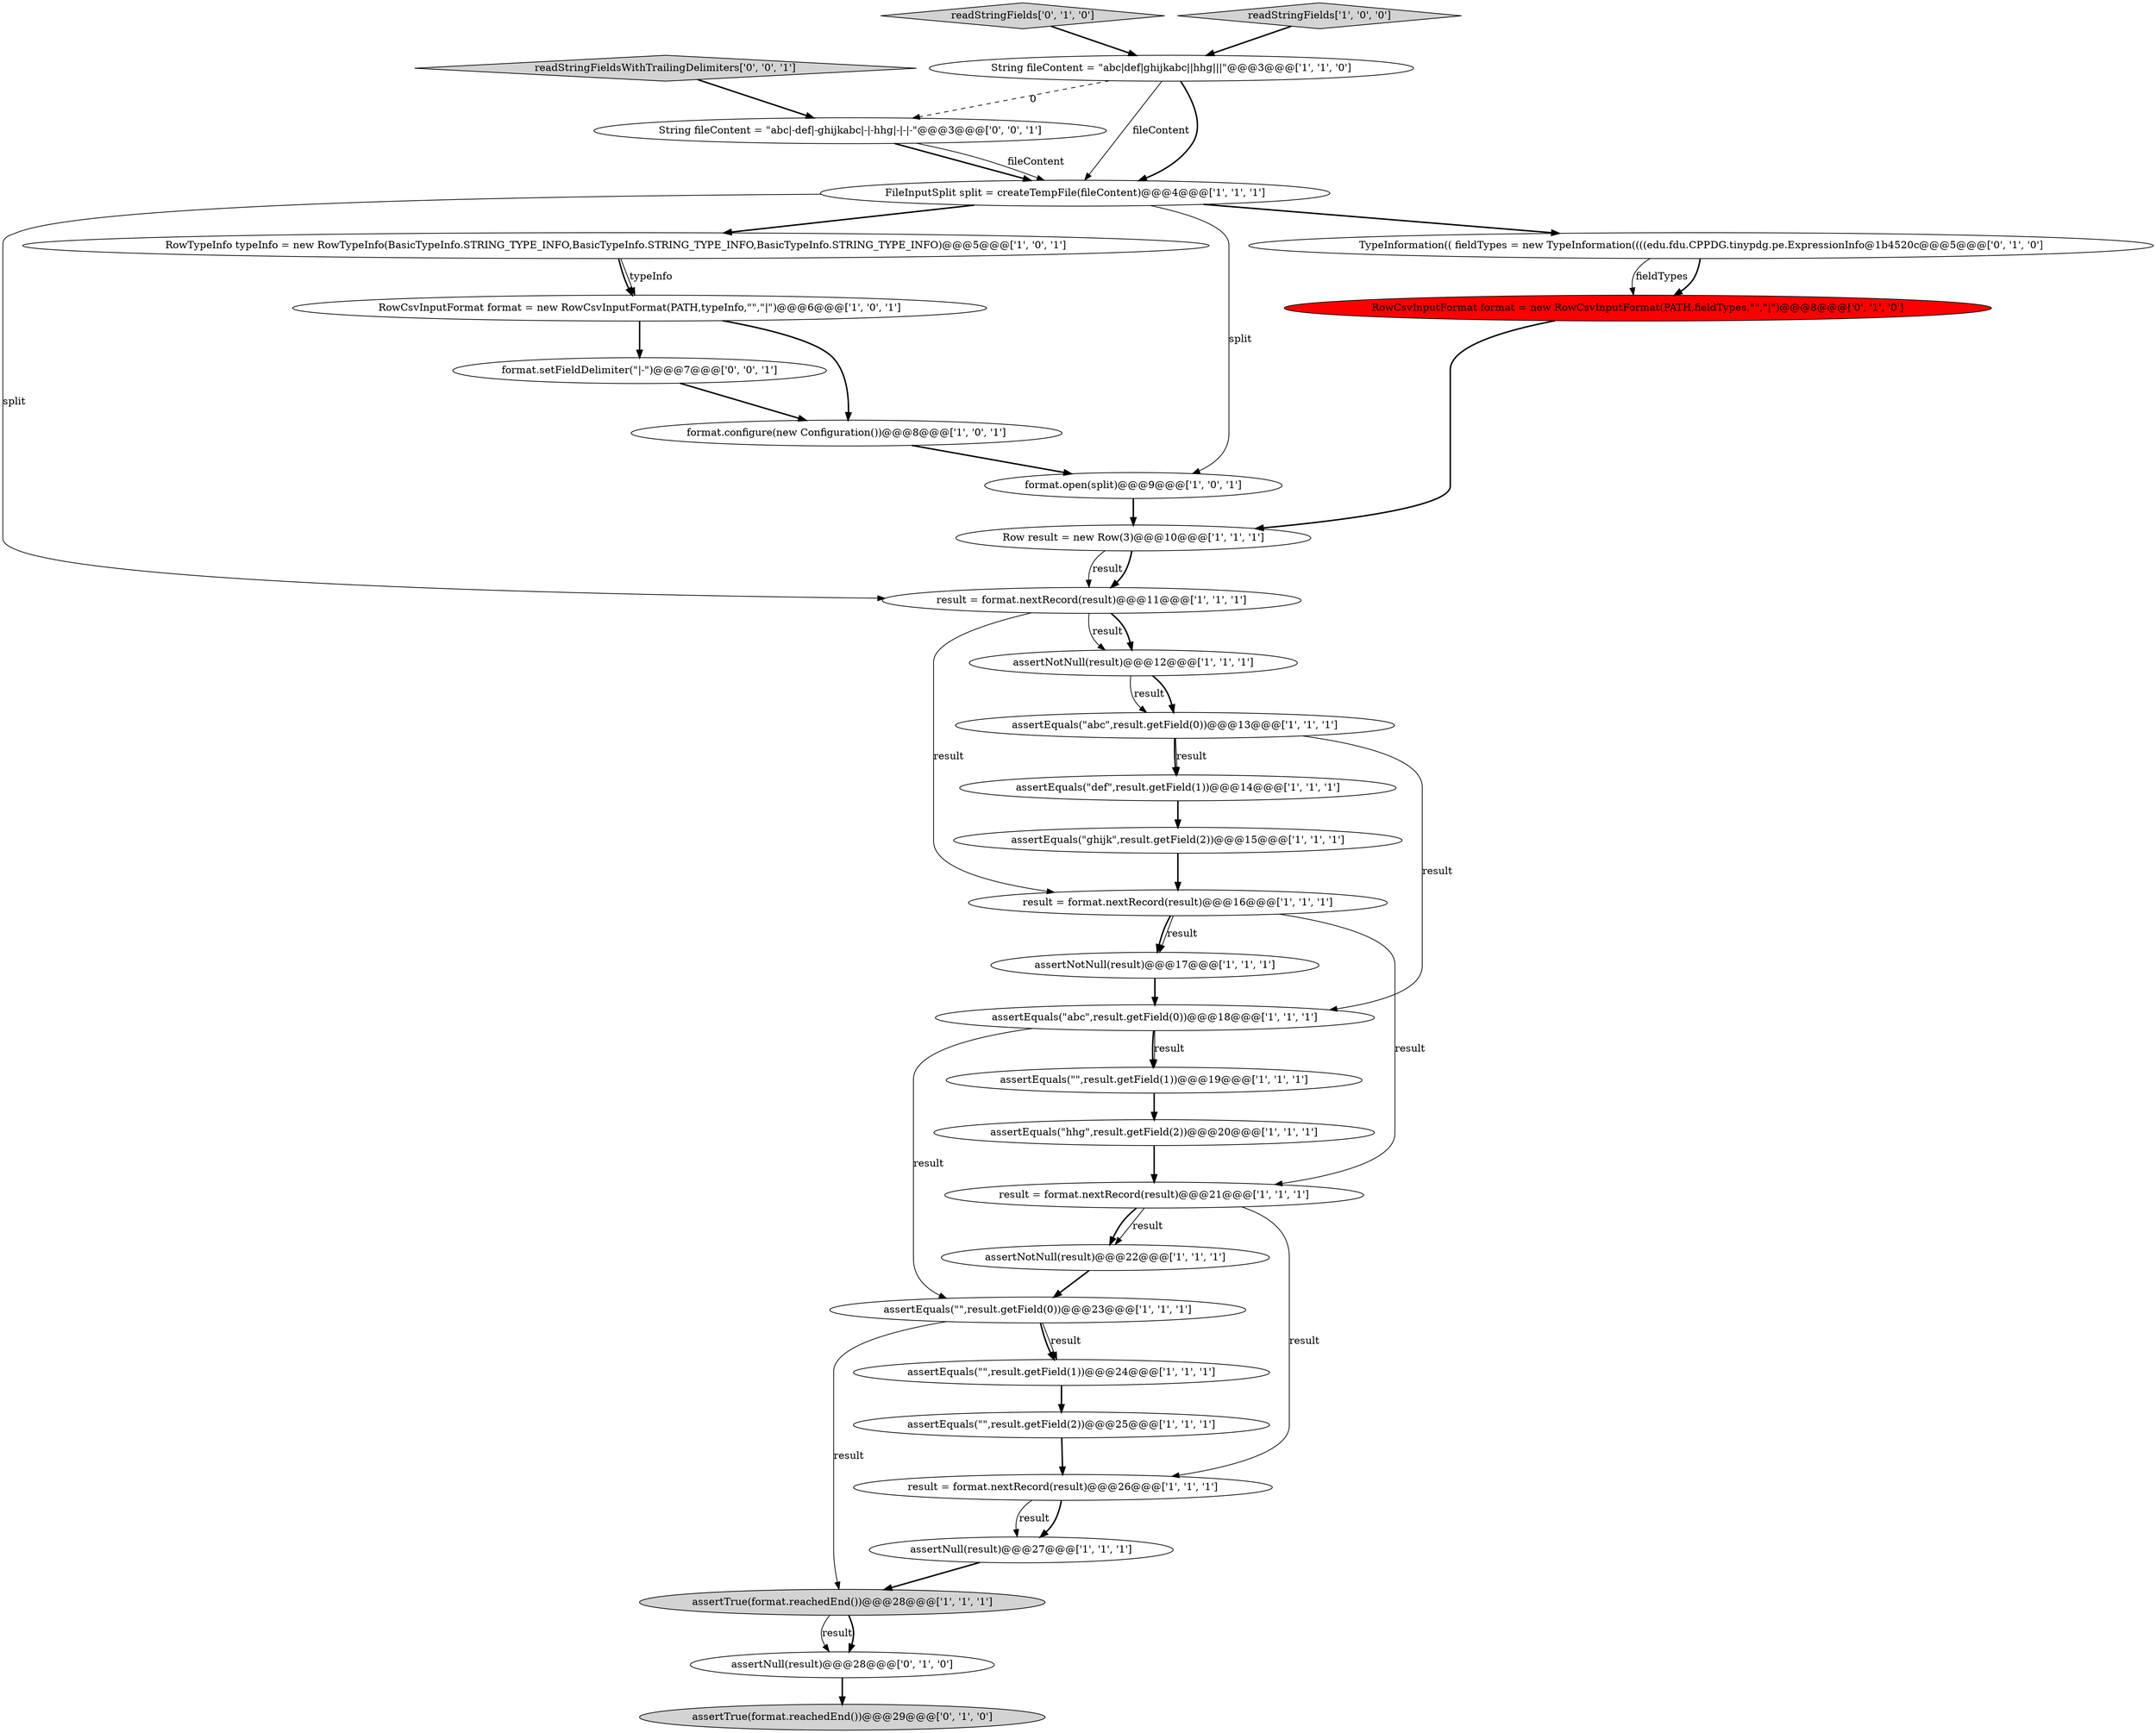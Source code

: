 digraph {
15 [style = filled, label = "assertEquals(\"\",result.getField(1))@@@19@@@['1', '1', '1']", fillcolor = white, shape = ellipse image = "AAA0AAABBB1BBB"];
29 [style = filled, label = "assertTrue(format.reachedEnd())@@@29@@@['0', '1', '0']", fillcolor = lightgray, shape = ellipse image = "AAA0AAABBB2BBB"];
33 [style = filled, label = "format.setFieldDelimiter(\"|-\")@@@7@@@['0', '0', '1']", fillcolor = white, shape = ellipse image = "AAA0AAABBB3BBB"];
2 [style = filled, label = "assertNotNull(result)@@@17@@@['1', '1', '1']", fillcolor = white, shape = ellipse image = "AAA0AAABBB1BBB"];
6 [style = filled, label = "assertEquals(\"abc\",result.getField(0))@@@18@@@['1', '1', '1']", fillcolor = white, shape = ellipse image = "AAA0AAABBB1BBB"];
20 [style = filled, label = "format.configure(new Configuration())@@@8@@@['1', '0', '1']", fillcolor = white, shape = ellipse image = "AAA0AAABBB1BBB"];
27 [style = filled, label = "readStringFields['0', '1', '0']", fillcolor = lightgray, shape = diamond image = "AAA0AAABBB2BBB"];
19 [style = filled, label = "assertEquals(\"def\",result.getField(1))@@@14@@@['1', '1', '1']", fillcolor = white, shape = ellipse image = "AAA0AAABBB1BBB"];
8 [style = filled, label = "assertEquals(\"abc\",result.getField(0))@@@13@@@['1', '1', '1']", fillcolor = white, shape = ellipse image = "AAA0AAABBB1BBB"];
18 [style = filled, label = "assertNotNull(result)@@@12@@@['1', '1', '1']", fillcolor = white, shape = ellipse image = "AAA0AAABBB1BBB"];
17 [style = filled, label = "result = format.nextRecord(result)@@@11@@@['1', '1', '1']", fillcolor = white, shape = ellipse image = "AAA0AAABBB1BBB"];
21 [style = filled, label = "assertNull(result)@@@27@@@['1', '1', '1']", fillcolor = white, shape = ellipse image = "AAA0AAABBB1BBB"];
3 [style = filled, label = "assertEquals(\"ghijk\",result.getField(2))@@@15@@@['1', '1', '1']", fillcolor = white, shape = ellipse image = "AAA0AAABBB1BBB"];
13 [style = filled, label = "String fileContent = \"abc|def|ghijkabc||hhg|||\"@@@3@@@['1', '1', '0']", fillcolor = white, shape = ellipse image = "AAA0AAABBB1BBB"];
7 [style = filled, label = "FileInputSplit split = createTempFile(fileContent)@@@4@@@['1', '1', '1']", fillcolor = white, shape = ellipse image = "AAA0AAABBB1BBB"];
0 [style = filled, label = "result = format.nextRecord(result)@@@26@@@['1', '1', '1']", fillcolor = white, shape = ellipse image = "AAA0AAABBB1BBB"];
5 [style = filled, label = "assertEquals(\"hhg\",result.getField(2))@@@20@@@['1', '1', '1']", fillcolor = white, shape = ellipse image = "AAA0AAABBB1BBB"];
24 [style = filled, label = "result = format.nextRecord(result)@@@21@@@['1', '1', '1']", fillcolor = white, shape = ellipse image = "AAA0AAABBB1BBB"];
30 [style = filled, label = "RowCsvInputFormat format = new RowCsvInputFormat(PATH,fieldTypes,\"\",\"|\")@@@8@@@['0', '1', '0']", fillcolor = red, shape = ellipse image = "AAA1AAABBB2BBB"];
28 [style = filled, label = "TypeInformation(( fieldTypes = new TypeInformation((((edu.fdu.CPPDG.tinypdg.pe.ExpressionInfo@1b4520c@@@5@@@['0', '1', '0']", fillcolor = white, shape = ellipse image = "AAA0AAABBB2BBB"];
14 [style = filled, label = "RowCsvInputFormat format = new RowCsvInputFormat(PATH,typeInfo,\"\",\"|\")@@@6@@@['1', '0', '1']", fillcolor = white, shape = ellipse image = "AAA0AAABBB1BBB"];
9 [style = filled, label = "RowTypeInfo typeInfo = new RowTypeInfo(BasicTypeInfo.STRING_TYPE_INFO,BasicTypeInfo.STRING_TYPE_INFO,BasicTypeInfo.STRING_TYPE_INFO)@@@5@@@['1', '0', '1']", fillcolor = white, shape = ellipse image = "AAA0AAABBB1BBB"];
1 [style = filled, label = "assertNotNull(result)@@@22@@@['1', '1', '1']", fillcolor = white, shape = ellipse image = "AAA0AAABBB1BBB"];
12 [style = filled, label = "assertTrue(format.reachedEnd())@@@28@@@['1', '1', '1']", fillcolor = lightgray, shape = ellipse image = "AAA0AAABBB1BBB"];
31 [style = filled, label = "String fileContent = \"abc|-def|-ghijkabc|-|-hhg|-|-|-\"@@@3@@@['0', '0', '1']", fillcolor = white, shape = ellipse image = "AAA0AAABBB3BBB"];
22 [style = filled, label = "assertEquals(\"\",result.getField(1))@@@24@@@['1', '1', '1']", fillcolor = white, shape = ellipse image = "AAA0AAABBB1BBB"];
11 [style = filled, label = "Row result = new Row(3)@@@10@@@['1', '1', '1']", fillcolor = white, shape = ellipse image = "AAA0AAABBB1BBB"];
25 [style = filled, label = "result = format.nextRecord(result)@@@16@@@['1', '1', '1']", fillcolor = white, shape = ellipse image = "AAA0AAABBB1BBB"];
23 [style = filled, label = "format.open(split)@@@9@@@['1', '0', '1']", fillcolor = white, shape = ellipse image = "AAA0AAABBB1BBB"];
26 [style = filled, label = "assertNull(result)@@@28@@@['0', '1', '0']", fillcolor = white, shape = ellipse image = "AAA0AAABBB2BBB"];
16 [style = filled, label = "readStringFields['1', '0', '0']", fillcolor = lightgray, shape = diamond image = "AAA0AAABBB1BBB"];
32 [style = filled, label = "readStringFieldsWithTrailingDelimiters['0', '0', '1']", fillcolor = lightgray, shape = diamond image = "AAA0AAABBB3BBB"];
4 [style = filled, label = "assertEquals(\"\",result.getField(2))@@@25@@@['1', '1', '1']", fillcolor = white, shape = ellipse image = "AAA0AAABBB1BBB"];
10 [style = filled, label = "assertEquals(\"\",result.getField(0))@@@23@@@['1', '1', '1']", fillcolor = white, shape = ellipse image = "AAA0AAABBB1BBB"];
10->22 [style = bold, label=""];
12->26 [style = solid, label="result"];
27->13 [style = bold, label=""];
9->14 [style = solid, label="typeInfo"];
16->13 [style = bold, label=""];
33->20 [style = bold, label=""];
10->12 [style = solid, label="result"];
24->1 [style = solid, label="result"];
6->15 [style = solid, label="result"];
11->17 [style = solid, label="result"];
28->30 [style = bold, label=""];
3->25 [style = bold, label=""];
8->19 [style = bold, label=""];
8->6 [style = solid, label="result"];
2->6 [style = bold, label=""];
26->29 [style = bold, label=""];
7->17 [style = solid, label="split"];
17->18 [style = solid, label="result"];
0->21 [style = bold, label=""];
13->7 [style = solid, label="fileContent"];
24->0 [style = solid, label="result"];
12->26 [style = bold, label=""];
25->2 [style = bold, label=""];
31->7 [style = bold, label=""];
14->33 [style = bold, label=""];
6->15 [style = bold, label=""];
25->2 [style = solid, label="result"];
15->5 [style = bold, label=""];
4->0 [style = bold, label=""];
22->4 [style = bold, label=""];
21->12 [style = bold, label=""];
31->7 [style = solid, label="fileContent"];
7->9 [style = bold, label=""];
28->30 [style = solid, label="fieldTypes"];
30->11 [style = bold, label=""];
20->23 [style = bold, label=""];
18->8 [style = solid, label="result"];
7->28 [style = bold, label=""];
13->31 [style = dashed, label="0"];
10->22 [style = solid, label="result"];
13->7 [style = bold, label=""];
5->24 [style = bold, label=""];
17->18 [style = bold, label=""];
17->25 [style = solid, label="result"];
8->19 [style = solid, label="result"];
9->14 [style = bold, label=""];
11->17 [style = bold, label=""];
18->8 [style = bold, label=""];
25->24 [style = solid, label="result"];
0->21 [style = solid, label="result"];
24->1 [style = bold, label=""];
23->11 [style = bold, label=""];
1->10 [style = bold, label=""];
6->10 [style = solid, label="result"];
19->3 [style = bold, label=""];
32->31 [style = bold, label=""];
7->23 [style = solid, label="split"];
14->20 [style = bold, label=""];
}
